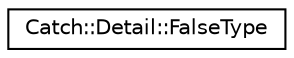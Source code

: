 digraph "Graphical Class Hierarchy"
{
  edge [fontname="Helvetica",fontsize="10",labelfontname="Helvetica",labelfontsize="10"];
  node [fontname="Helvetica",fontsize="10",shape=record];
  rankdir="LR";
  Node1 [label="Catch::Detail::FalseType",height=0.2,width=0.4,color="black", fillcolor="white", style="filled",URL="$struct_catch_1_1_detail_1_1_false_type.html"];
}
